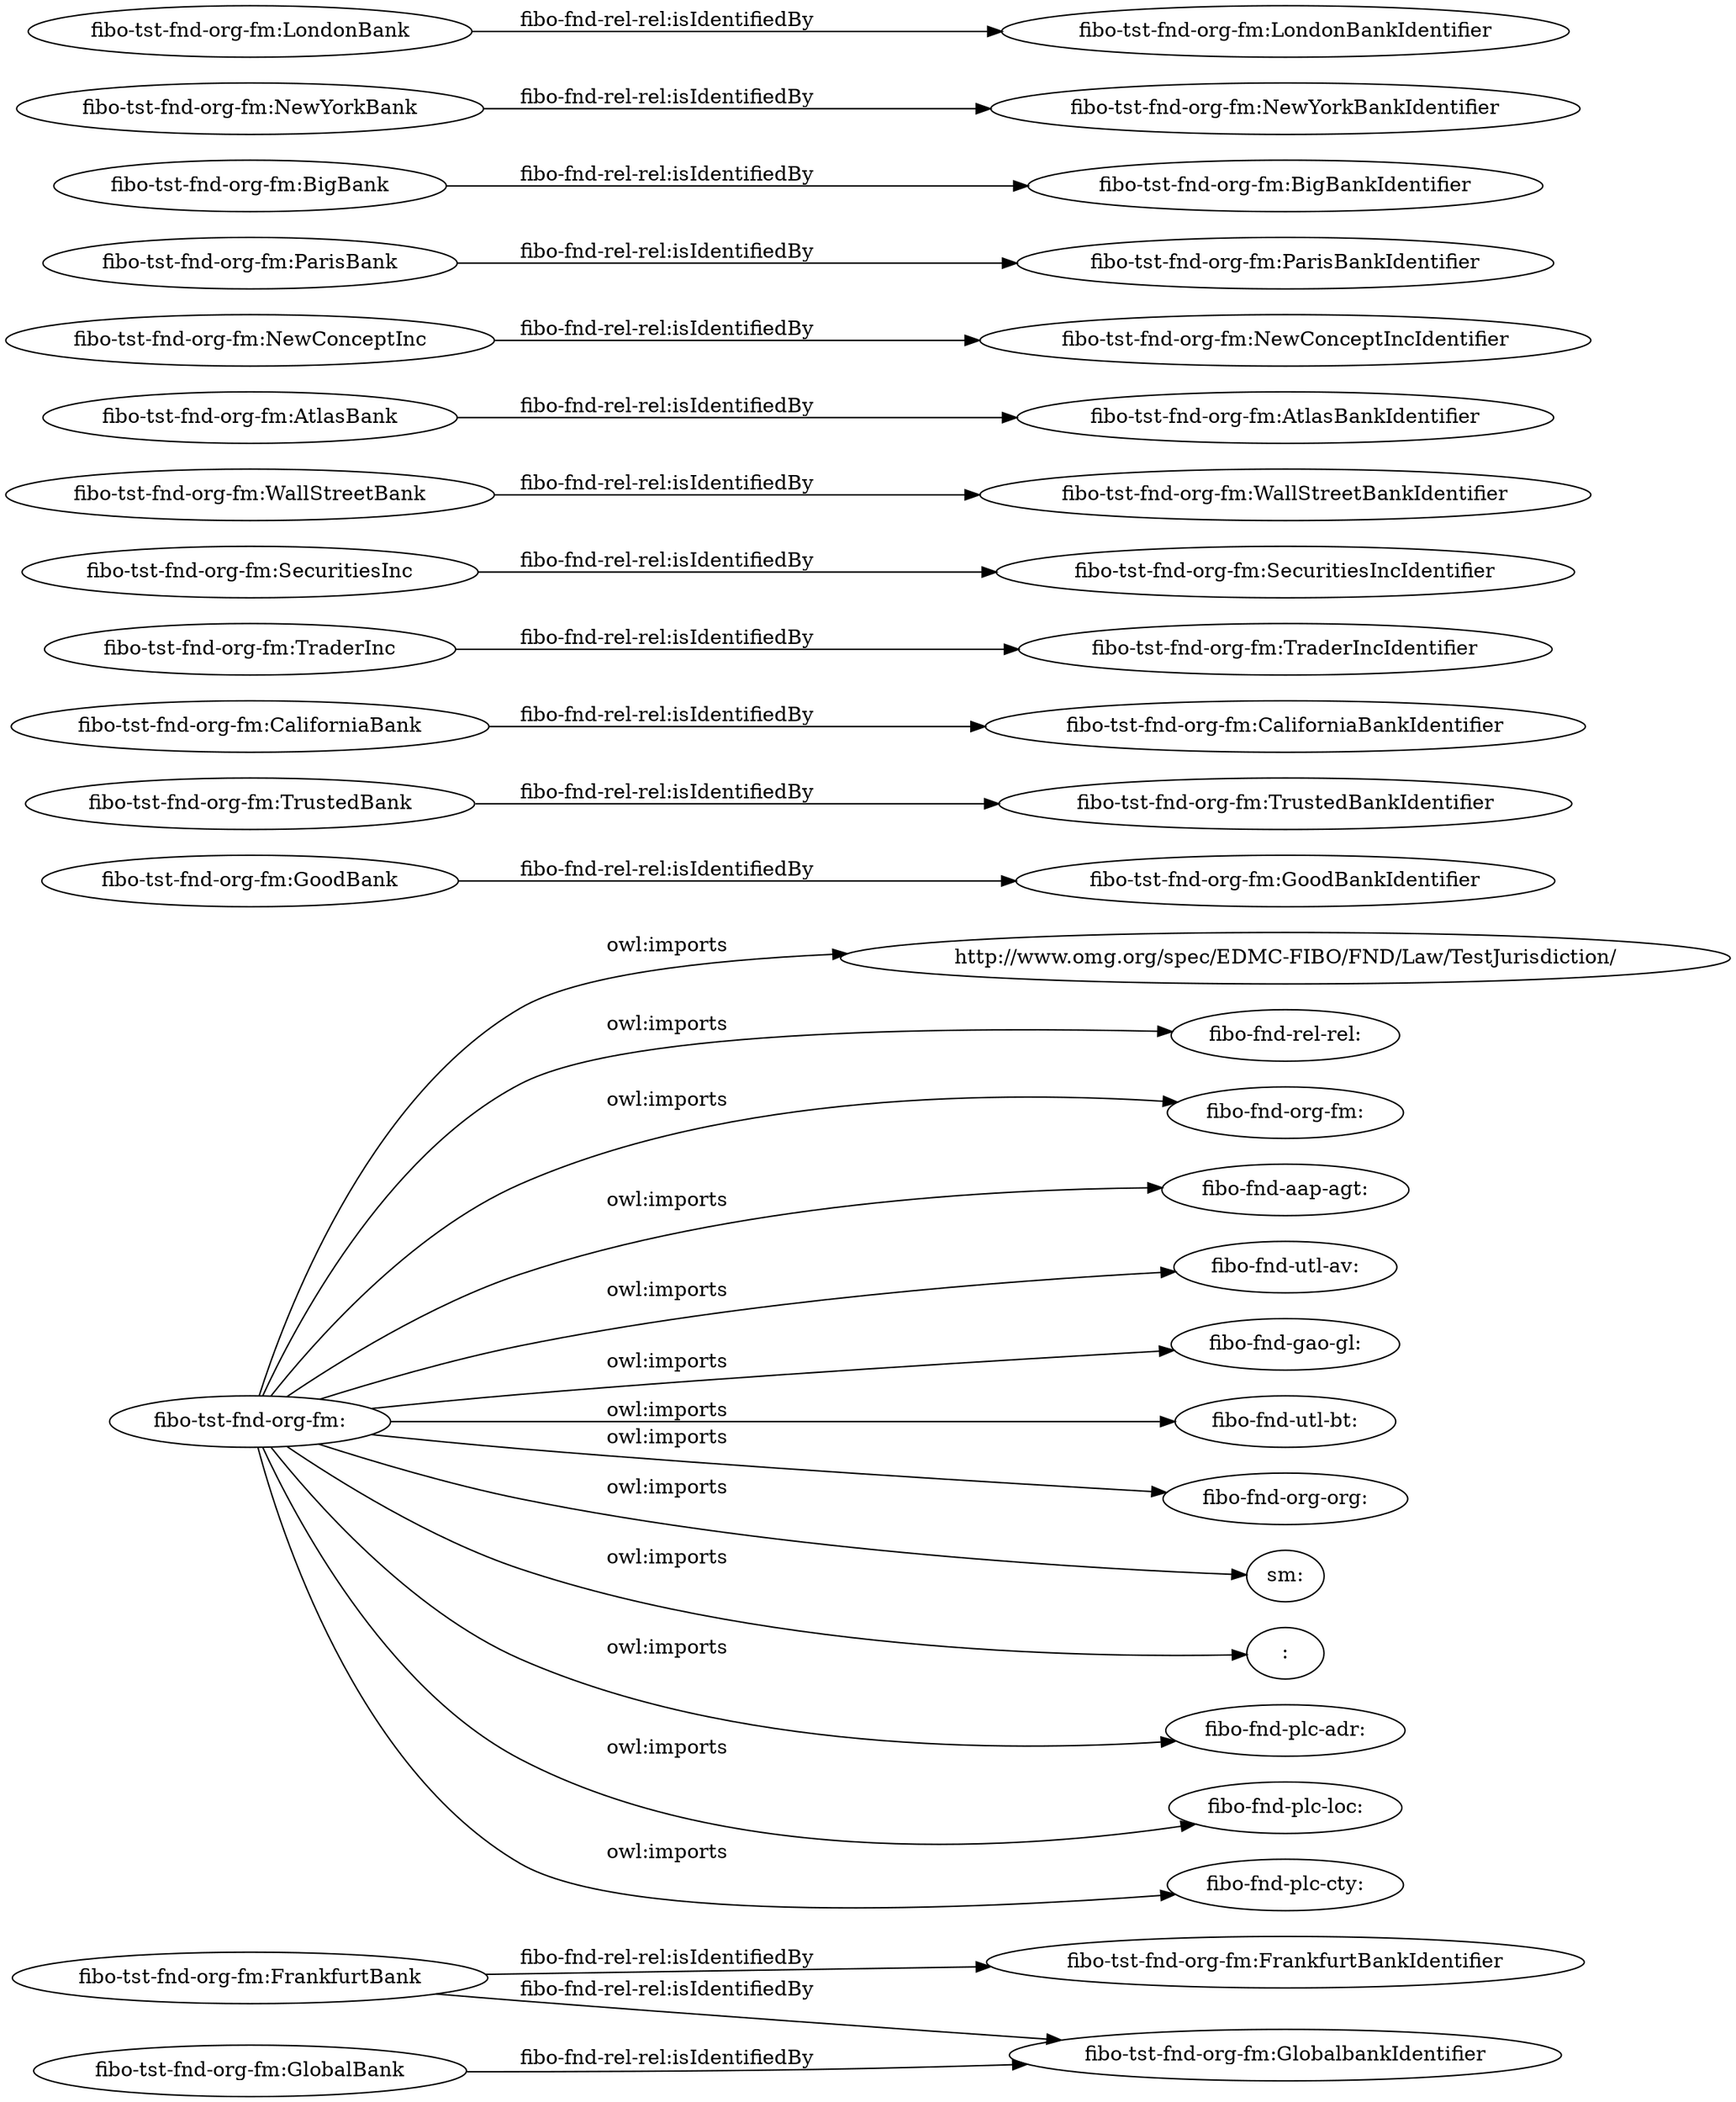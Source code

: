 digraph ar2dtool_diagram { 
rankdir=LR;
size="1501"
	"fibo-tst-fnd-org-fm:FrankfurtBank" -> "fibo-tst-fnd-org-fm:GlobalbankIdentifier" [ label = "fibo-fnd-rel-rel:isIdentifiedBy" ];
	"fibo-tst-fnd-org-fm:FrankfurtBank" -> "fibo-tst-fnd-org-fm:FrankfurtBankIdentifier" [ label = "fibo-fnd-rel-rel:isIdentifiedBy" ];
	"fibo-tst-fnd-org-fm:" -> "http://www.omg.org/spec/EDMC-FIBO/FND/Law/TestJurisdiction/" [ label = "owl:imports" ];
	"fibo-tst-fnd-org-fm:" -> "fibo-fnd-rel-rel:" [ label = "owl:imports" ];
	"fibo-tst-fnd-org-fm:" -> "fibo-fnd-org-fm:" [ label = "owl:imports" ];
	"fibo-tst-fnd-org-fm:" -> "fibo-fnd-aap-agt:" [ label = "owl:imports" ];
	"fibo-tst-fnd-org-fm:" -> "fibo-fnd-utl-av:" [ label = "owl:imports" ];
	"fibo-tst-fnd-org-fm:" -> "fibo-fnd-gao-gl:" [ label = "owl:imports" ];
	"fibo-tst-fnd-org-fm:" -> "fibo-fnd-utl-bt:" [ label = "owl:imports" ];
	"fibo-tst-fnd-org-fm:" -> "fibo-fnd-org-org:" [ label = "owl:imports" ];
	"fibo-tst-fnd-org-fm:" -> "sm:" [ label = "owl:imports" ];
	"fibo-tst-fnd-org-fm:" -> ":" [ label = "owl:imports" ];
	"fibo-tst-fnd-org-fm:" -> "fibo-fnd-plc-adr:" [ label = "owl:imports" ];
	"fibo-tst-fnd-org-fm:" -> "fibo-fnd-plc-loc:" [ label = "owl:imports" ];
	"fibo-tst-fnd-org-fm:" -> "fibo-fnd-plc-cty:" [ label = "owl:imports" ];
	"fibo-tst-fnd-org-fm:GoodBank" -> "fibo-tst-fnd-org-fm:GoodBankIdentifier" [ label = "fibo-fnd-rel-rel:isIdentifiedBy" ];
	"fibo-tst-fnd-org-fm:TrustedBank" -> "fibo-tst-fnd-org-fm:TrustedBankIdentifier" [ label = "fibo-fnd-rel-rel:isIdentifiedBy" ];
	"fibo-tst-fnd-org-fm:CaliforniaBank" -> "fibo-tst-fnd-org-fm:CaliforniaBankIdentifier" [ label = "fibo-fnd-rel-rel:isIdentifiedBy" ];
	"fibo-tst-fnd-org-fm:GlobalBank" -> "fibo-tst-fnd-org-fm:GlobalbankIdentifier" [ label = "fibo-fnd-rel-rel:isIdentifiedBy" ];
	"fibo-tst-fnd-org-fm:TraderInc" -> "fibo-tst-fnd-org-fm:TraderIncIdentifier" [ label = "fibo-fnd-rel-rel:isIdentifiedBy" ];
	"fibo-tst-fnd-org-fm:SecuritiesInc" -> "fibo-tst-fnd-org-fm:SecuritiesIncIdentifier" [ label = "fibo-fnd-rel-rel:isIdentifiedBy" ];
	"fibo-tst-fnd-org-fm:WallStreetBank" -> "fibo-tst-fnd-org-fm:WallStreetBankIdentifier" [ label = "fibo-fnd-rel-rel:isIdentifiedBy" ];
	"fibo-tst-fnd-org-fm:AtlasBank" -> "fibo-tst-fnd-org-fm:AtlasBankIdentifier" [ label = "fibo-fnd-rel-rel:isIdentifiedBy" ];
	"fibo-tst-fnd-org-fm:NewConceptInc" -> "fibo-tst-fnd-org-fm:NewConceptIncIdentifier" [ label = "fibo-fnd-rel-rel:isIdentifiedBy" ];
	"fibo-tst-fnd-org-fm:ParisBank" -> "fibo-tst-fnd-org-fm:ParisBankIdentifier" [ label = "fibo-fnd-rel-rel:isIdentifiedBy" ];
	"fibo-tst-fnd-org-fm:BigBank" -> "fibo-tst-fnd-org-fm:BigBankIdentifier" [ label = "fibo-fnd-rel-rel:isIdentifiedBy" ];
	"fibo-tst-fnd-org-fm:NewYorkBank" -> "fibo-tst-fnd-org-fm:NewYorkBankIdentifier" [ label = "fibo-fnd-rel-rel:isIdentifiedBy" ];
	"fibo-tst-fnd-org-fm:LondonBank" -> "fibo-tst-fnd-org-fm:LondonBankIdentifier" [ label = "fibo-fnd-rel-rel:isIdentifiedBy" ];

}
